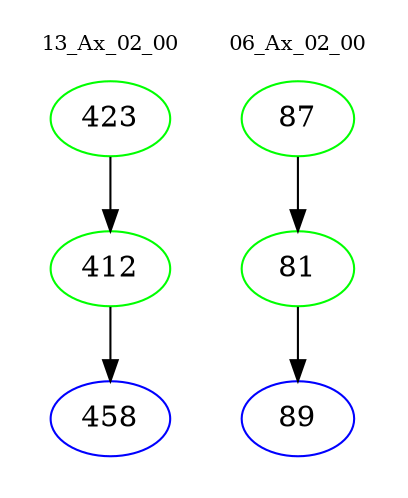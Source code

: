 digraph{
subgraph cluster_0 {
color = white
label = "13_Ax_02_00";
fontsize=10;
T0_423 [label="423", color="green"]
T0_423 -> T0_412 [color="black"]
T0_412 [label="412", color="green"]
T0_412 -> T0_458 [color="black"]
T0_458 [label="458", color="blue"]
}
subgraph cluster_1 {
color = white
label = "06_Ax_02_00";
fontsize=10;
T1_87 [label="87", color="green"]
T1_87 -> T1_81 [color="black"]
T1_81 [label="81", color="green"]
T1_81 -> T1_89 [color="black"]
T1_89 [label="89", color="blue"]
}
}
